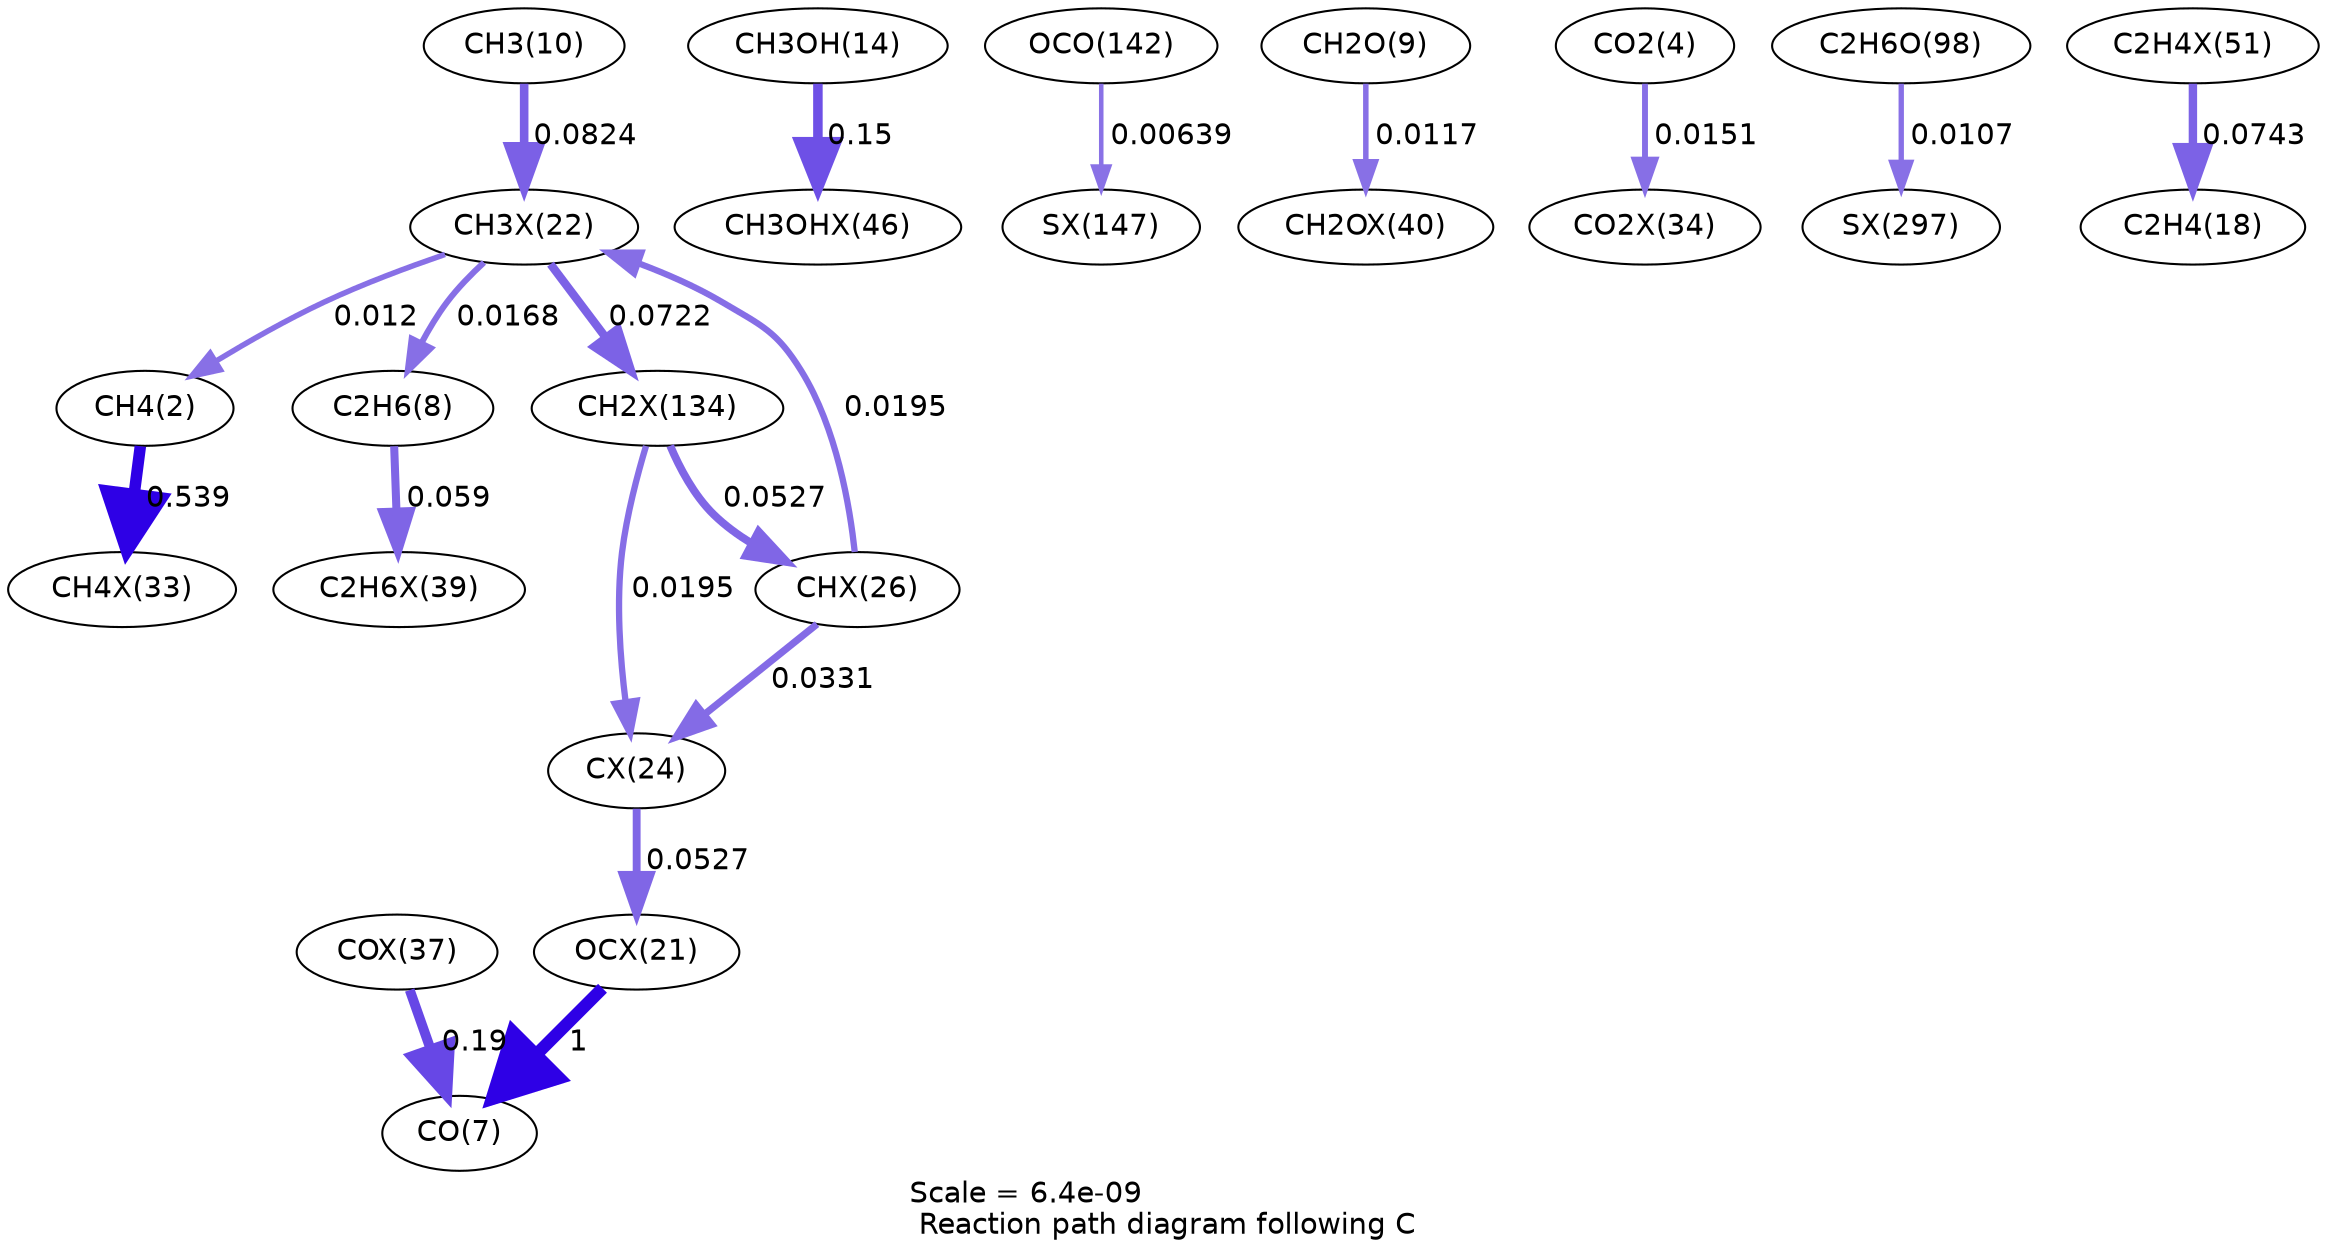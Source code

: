 digraph reaction_paths {
center=1;
s4 -> s45[fontname="Helvetica", penwidth=5.53, arrowsize=2.77, color="0.7, 1.04, 0.9"
, label=" 0.539"];
s39 -> s4[fontname="Helvetica", penwidth=2.66, arrowsize=1.33, color="0.7, 0.512, 0.9"
, label=" 0.012"];
s39 -> s10[fontname="Helvetica", penwidth=2.92, arrowsize=1.46, color="0.7, 0.517, 0.9"
, label=" 0.0168"];
s10 -> s51[fontname="Helvetica", penwidth=3.86, arrowsize=1.93, color="0.7, 0.559, 0.9"
, label=" 0.059"];
s12 -> s39[fontname="Helvetica", penwidth=4.12, arrowsize=2.06, color="0.7, 0.582, 0.9"
, label=" 0.0824"];
s39 -> s62[fontname="Helvetica", penwidth=4.02, arrowsize=2.01, color="0.7, 0.572, 0.9"
, label=" 0.0722"];
s43 -> s39[fontname="Helvetica", penwidth=3.03, arrowsize=1.51, color="0.7, 0.52, 0.9"
, label=" 0.0195"];
s16 -> s56[fontname="Helvetica", penwidth=4.57, arrowsize=2.28, color="0.7, 0.65, 0.9"
, label=" 0.15"];
s62 -> s43[fontname="Helvetica", penwidth=3.78, arrowsize=1.89, color="0.7, 0.553, 0.9"
, label=" 0.0527"];
s62 -> s41[fontname="Helvetica", penwidth=3.03, arrowsize=1.51, color="0.7, 0.52, 0.9"
, label=" 0.0195"];
s43 -> s41[fontname="Helvetica", penwidth=3.43, arrowsize=1.71, color="0.7, 0.533, 0.9"
, label=" 0.0331"];
s29 -> s69[fontname="Helvetica", penwidth=2.18, arrowsize=1.09, color="0.7, 0.506, 0.9"
, label=" 0.00639"];
s11 -> s52[fontname="Helvetica", penwidth=2.64, arrowsize=1.32, color="0.7, 0.512, 0.9"
, label=" 0.0117"];
s41 -> s38[fontname="Helvetica", penwidth=3.78, arrowsize=1.89, color="0.7, 0.553, 0.9"
, label=" 0.0527"];
s38 -> s9[fontname="Helvetica", penwidth=6, arrowsize=3, color="0.7, 1.5, 0.9"
, label=" 1"];
s49 -> s9[fontname="Helvetica", penwidth=4.74, arrowsize=2.37, color="0.7, 0.69, 0.9"
, label=" 0.19"];
s6 -> s46[fontname="Helvetica", penwidth=2.84, arrowsize=1.42, color="0.7, 0.515, 0.9"
, label=" 0.0151"];
s26 -> s86[fontname="Helvetica", penwidth=2.57, arrowsize=1.29, color="0.7, 0.511, 0.9"
, label=" 0.0107"];
s61 -> s20[fontname="Helvetica", penwidth=4.04, arrowsize=2.02, color="0.7, 0.574, 0.9"
, label=" 0.0743"];
s4 [ fontname="Helvetica", label="CH4(2)"];
s6 [ fontname="Helvetica", label="CO2(4)"];
s9 [ fontname="Helvetica", label="CO(7)"];
s10 [ fontname="Helvetica", label="C2H6(8)"];
s11 [ fontname="Helvetica", label="CH2O(9)"];
s12 [ fontname="Helvetica", label="CH3(10)"];
s16 [ fontname="Helvetica", label="CH3OH(14)"];
s20 [ fontname="Helvetica", label="C2H4(18)"];
s26 [ fontname="Helvetica", label="C2H6O(98)"];
s29 [ fontname="Helvetica", label="OCO(142)"];
s38 [ fontname="Helvetica", label="OCX(21)"];
s39 [ fontname="Helvetica", label="CH3X(22)"];
s41 [ fontname="Helvetica", label="CX(24)"];
s43 [ fontname="Helvetica", label="CHX(26)"];
s45 [ fontname="Helvetica", label="CH4X(33)"];
s46 [ fontname="Helvetica", label="CO2X(34)"];
s49 [ fontname="Helvetica", label="COX(37)"];
s51 [ fontname="Helvetica", label="C2H6X(39)"];
s52 [ fontname="Helvetica", label="CH2OX(40)"];
s56 [ fontname="Helvetica", label="CH3OHX(46)"];
s61 [ fontname="Helvetica", label="C2H4X(51)"];
s62 [ fontname="Helvetica", label="CH2X(134)"];
s69 [ fontname="Helvetica", label="SX(147)"];
s86 [ fontname="Helvetica", label="SX(297)"];
 label = "Scale = 6.4e-09\l Reaction path diagram following C";
 fontname = "Helvetica";
}
